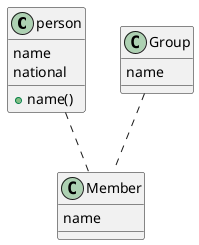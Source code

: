 @startuml 

class person {
  name
  national
  +name()
}

class Group {
  name
}

class Member {
  name
}

person .. Member
Group .. Member
@enduml

